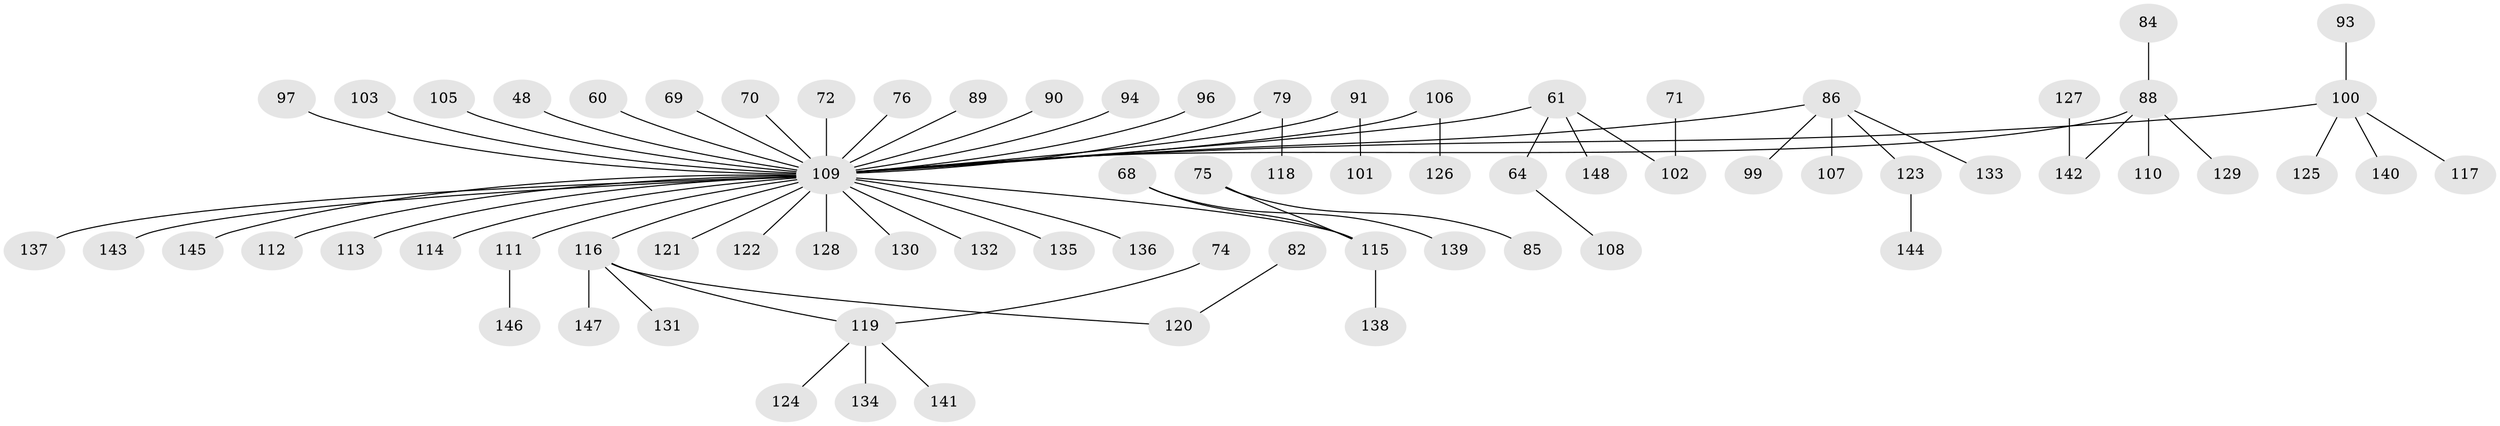 // original degree distribution, {6: 0.02702702702702703, 5: 0.060810810810810814, 4: 0.0472972972972973, 2: 0.23648648648648649, 7: 0.006756756756756757, 1: 0.527027027027027, 3: 0.0945945945945946}
// Generated by graph-tools (version 1.1) at 2025/53/03/09/25 04:53:07]
// undirected, 74 vertices, 73 edges
graph export_dot {
graph [start="1"]
  node [color=gray90,style=filled];
  48;
  60;
  61;
  64;
  68;
  69;
  70;
  71;
  72;
  74;
  75;
  76;
  79;
  82;
  84;
  85;
  86 [super="+83"];
  88 [super="+80"];
  89;
  90 [super="+5"];
  91;
  93;
  94;
  96;
  97;
  99;
  100 [super="+32+38+43+47+56"];
  101;
  102 [super="+67"];
  103;
  105;
  106;
  107;
  108;
  109 [super="+95+62+57+58+41+98+92+42+104"];
  110;
  111;
  112;
  113;
  114;
  115 [super="+37"];
  116 [super="+18+46+78"];
  117;
  118;
  119 [super="+25"];
  120 [super="+49"];
  121;
  122;
  123;
  124;
  125;
  126;
  127;
  128;
  129;
  130;
  131;
  132;
  133;
  134;
  135;
  136;
  137;
  138;
  139;
  140;
  141;
  142 [super="+53"];
  143;
  144;
  145;
  146;
  147;
  148;
  48 -- 109;
  60 -- 109;
  61 -- 64;
  61 -- 148;
  61 -- 102;
  61 -- 109;
  64 -- 108;
  68 -- 139;
  68 -- 115;
  69 -- 109;
  70 -- 109;
  71 -- 102;
  72 -- 109;
  74 -- 119;
  75 -- 85;
  75 -- 115;
  76 -- 109;
  79 -- 118;
  79 -- 109;
  82 -- 120;
  84 -- 88;
  86 -- 99;
  86 -- 107;
  86 -- 123;
  86 -- 133;
  86 -- 109;
  88 -- 110;
  88 -- 129;
  88 -- 142;
  88 -- 109;
  89 -- 109;
  90 -- 109;
  91 -- 101;
  91 -- 109;
  93 -- 100;
  94 -- 109;
  96 -- 109;
  97 -- 109;
  100 -- 140;
  100 -- 125;
  100 -- 117;
  100 -- 109;
  103 -- 109;
  105 -- 109;
  106 -- 126;
  106 -- 109;
  109 -- 137;
  109 -- 135;
  109 -- 143;
  109 -- 145;
  109 -- 121;
  109 -- 122;
  109 -- 111;
  109 -- 113;
  109 -- 114;
  109 -- 115;
  109 -- 116;
  109 -- 112;
  109 -- 132;
  109 -- 136;
  109 -- 128;
  109 -- 130;
  111 -- 146;
  115 -- 138;
  116 -- 119;
  116 -- 120;
  116 -- 131;
  116 -- 147;
  119 -- 134;
  119 -- 141;
  119 -- 124;
  123 -- 144;
  127 -- 142;
}

